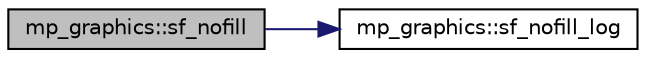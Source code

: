 digraph "mp_graphics::sf_nofill"
{
  edge [fontname="Helvetica",fontsize="10",labelfontname="Helvetica",labelfontsize="10"];
  node [fontname="Helvetica",fontsize="10",shape=record];
  rankdir="LR";
  Node7049 [label="mp_graphics::sf_nofill",height=0.2,width=0.4,color="black", fillcolor="grey75", style="filled", fontcolor="black"];
  Node7049 -> Node7050 [color="midnightblue",fontsize="10",style="solid",fontname="Helvetica"];
  Node7050 [label="mp_graphics::sf_nofill_log",height=0.2,width=0.4,color="black", fillcolor="white", style="filled",URL="$da/d2c/classmp__graphics.html#aaf8c6cceb1227281515b288177e9bd28"];
}
